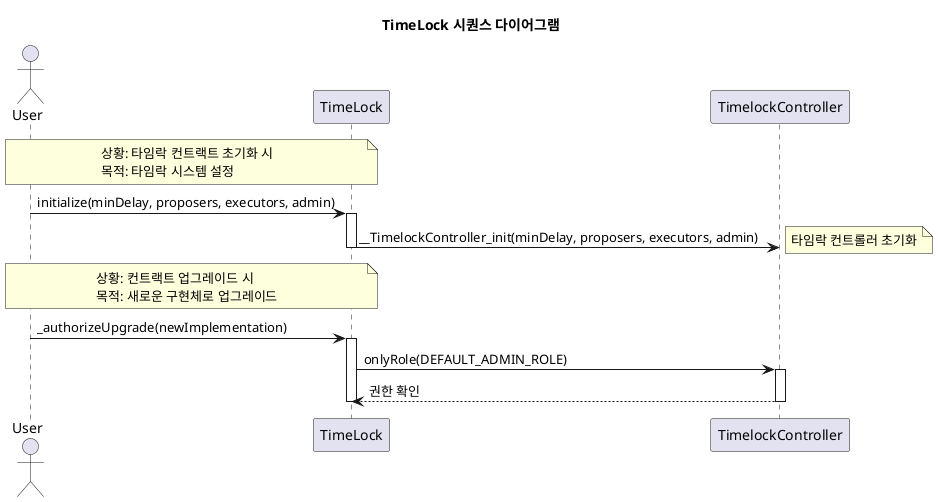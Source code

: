 @startuml
title TimeLock 시퀀스 다이어그램

actor User
participant "TimeLock" as TL
participant "TimelockController" as TC

note over User, TL
  상황: 타임락 컨트랙트 초기화 시
  목적: 타임락 시스템 설정
end note

User -> TL: initialize(minDelay, proposers, executors, admin)
activate TL
TL -> TC: __TimelockController_init(minDelay, proposers, executors, admin)
note right: 타임락 컨트롤러 초기화
deactivate TL

note over User, TL
  상황: 컨트랙트 업그레이드 시
  목적: 새로운 구현체로 업그레이드
end note

User -> TL: _authorizeUpgrade(newImplementation)
activate TL
TL -> TC: onlyRole(DEFAULT_ADMIN_ROLE)
activate TC
TC --> TL: 권한 확인
deactivate TC
deactivate TL

@enduml 